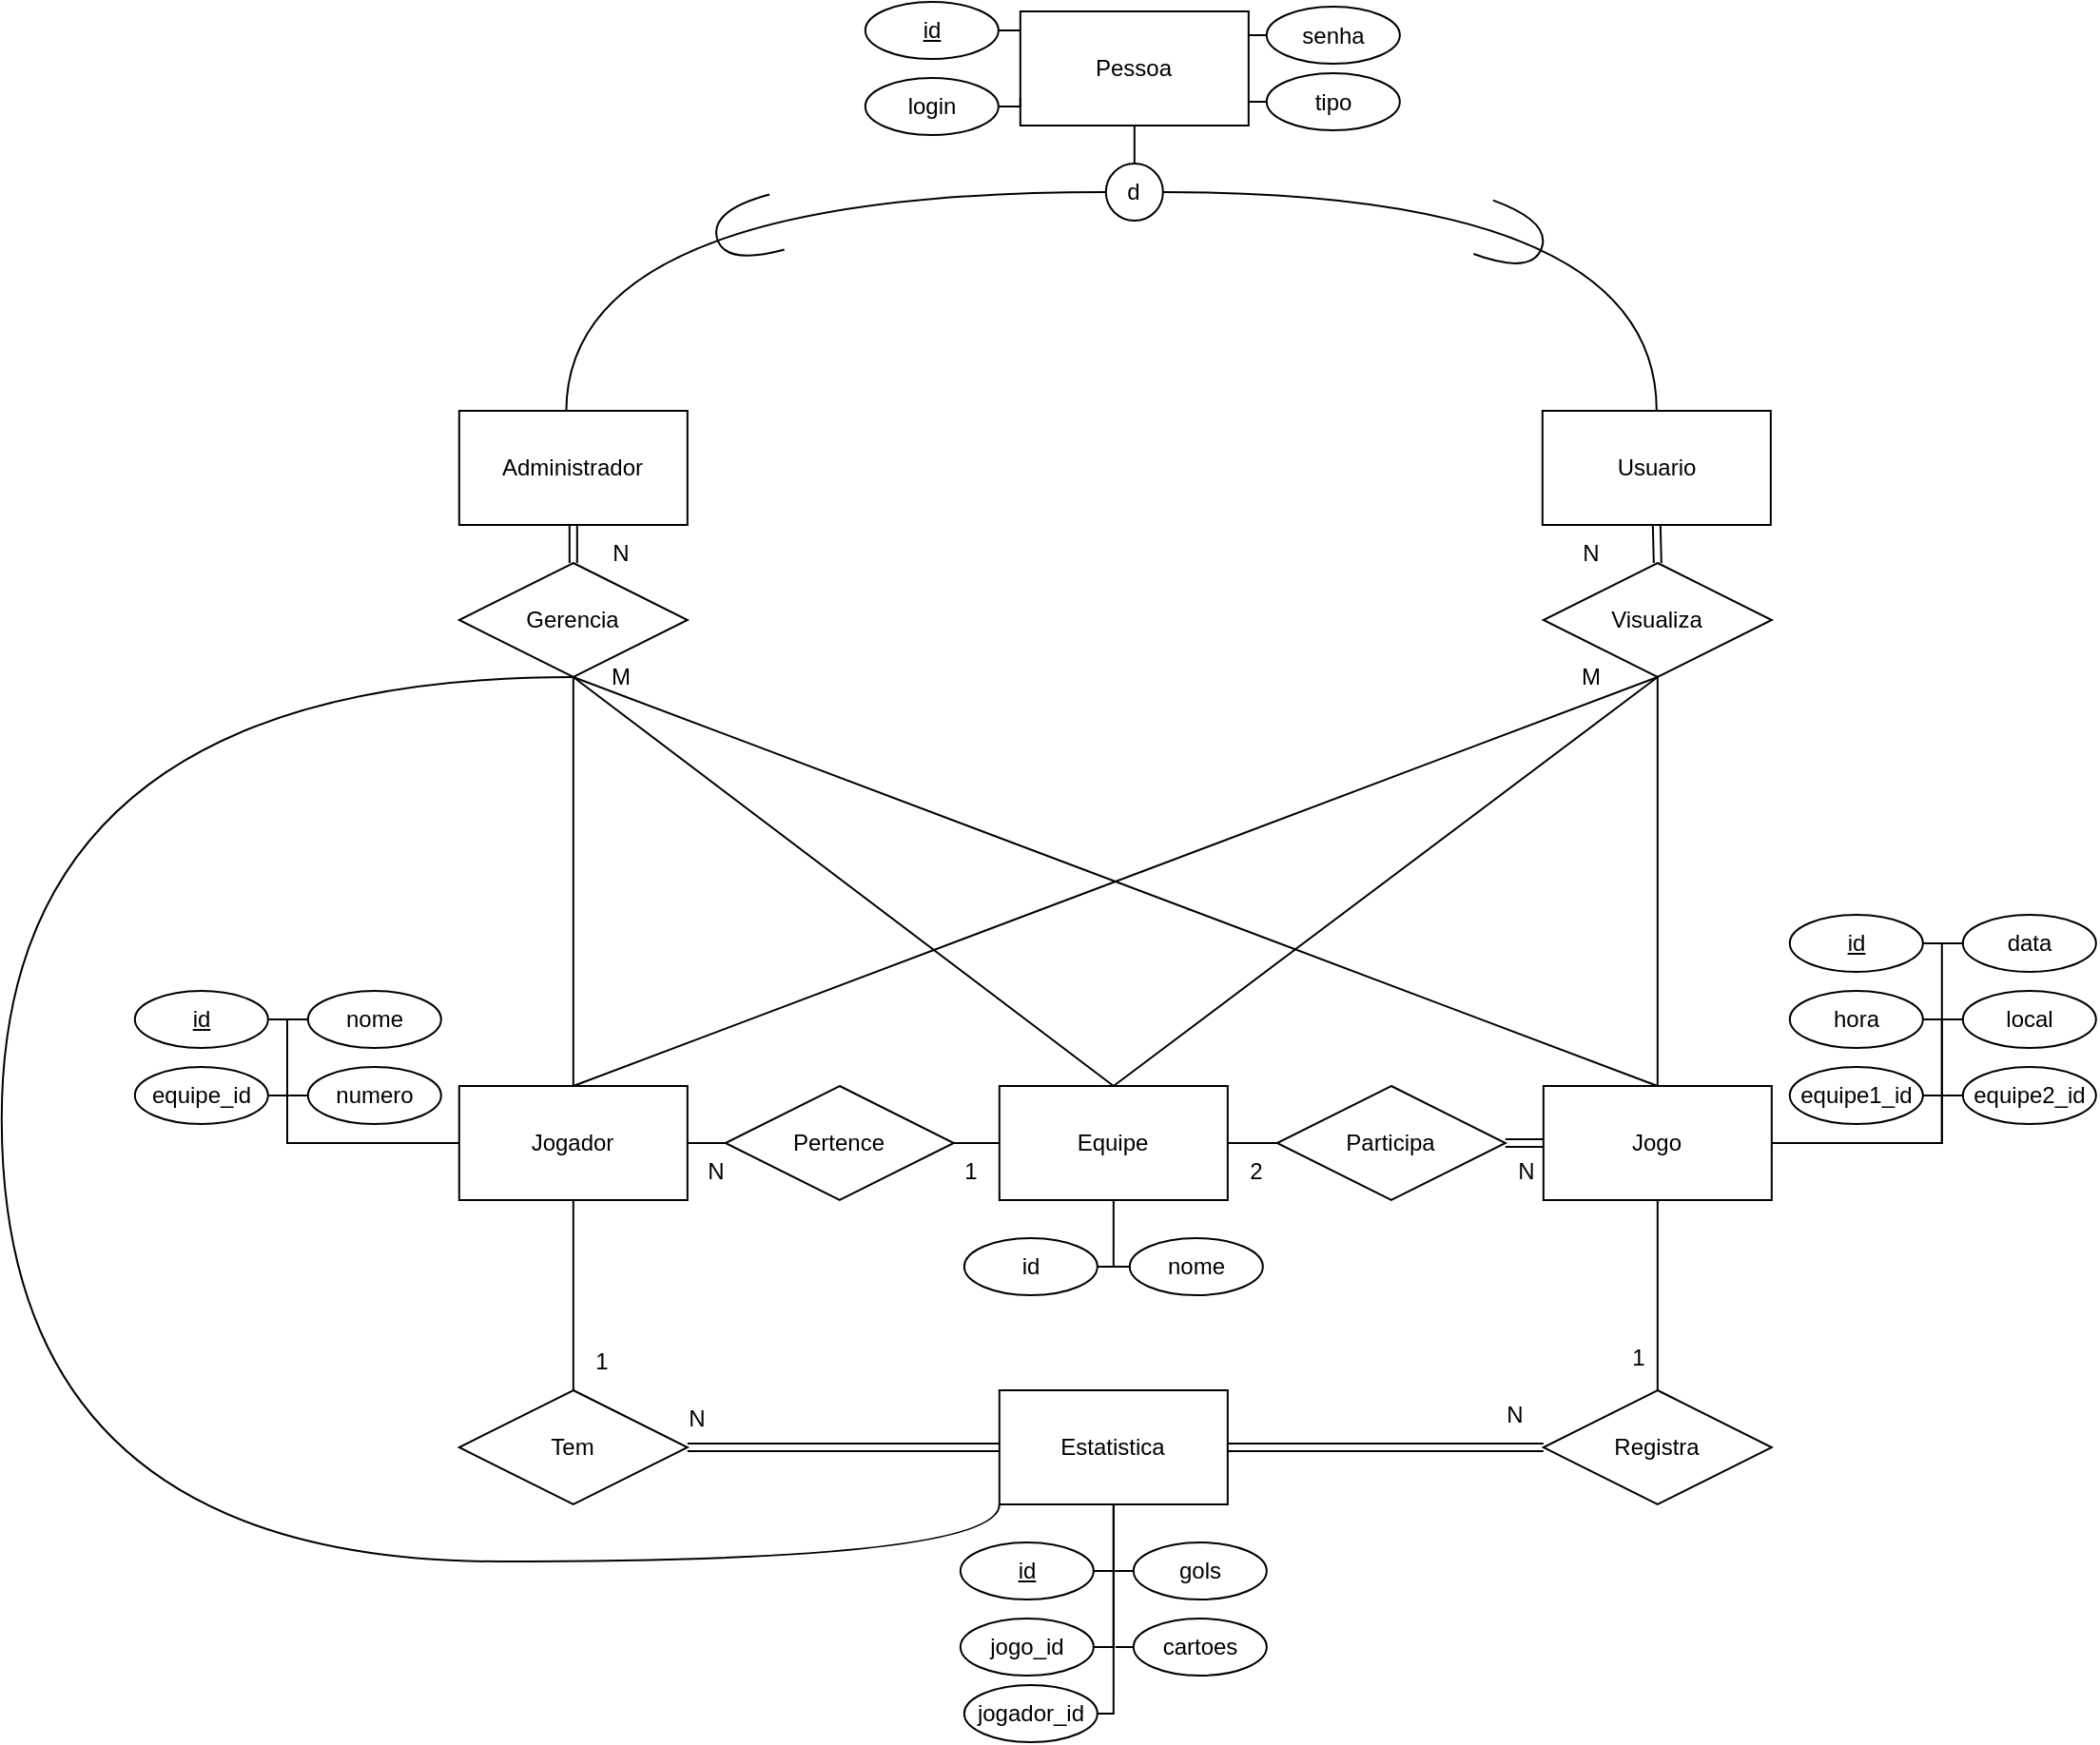 <mxfile version="26.2.13">
  <diagram name="Página-1" id="EppW8XHrt7SbsDz2OEsC">
    <mxGraphModel dx="2055" dy="638" grid="1" gridSize="10" guides="1" tooltips="1" connect="1" arrows="1" fold="1" page="1" pageScale="1" pageWidth="827" pageHeight="1169" math="0" shadow="0">
      <root>
        <mxCell id="0" />
        <mxCell id="1" parent="0" />
        <mxCell id="j0DTCVJ6tR6XMJ9f3sx3-28" style="edgeStyle=orthogonalEdgeStyle;rounded=0;orthogonalLoop=1;jettySize=auto;html=1;exitX=1;exitY=0.5;exitDx=0;exitDy=0;entryX=0;entryY=0.5;entryDx=0;entryDy=0;endArrow=none;startFill=0;" parent="1" source="j0DTCVJ6tR6XMJ9f3sx3-29" target="j0DTCVJ6tR6XMJ9f3sx3-31" edge="1">
          <mxGeometry relative="1" as="geometry" />
        </mxCell>
        <mxCell id="j0DTCVJ6tR6XMJ9f3sx3-29" value="&lt;div&gt;Jogador&lt;/div&gt;" style="rounded=0;whiteSpace=wrap;html=1;" parent="1" vertex="1">
          <mxGeometry x="-49.59" y="730" width="120" height="60" as="geometry" />
        </mxCell>
        <mxCell id="j0DTCVJ6tR6XMJ9f3sx3-30" style="edgeStyle=orthogonalEdgeStyle;rounded=0;orthogonalLoop=1;jettySize=auto;html=1;exitX=1;exitY=0.5;exitDx=0;exitDy=0;entryX=0;entryY=0.5;entryDx=0;entryDy=0;endArrow=none;startFill=0;" parent="1" source="j0DTCVJ6tR6XMJ9f3sx3-31" target="j0DTCVJ6tR6XMJ9f3sx3-33" edge="1">
          <mxGeometry relative="1" as="geometry" />
        </mxCell>
        <mxCell id="j0DTCVJ6tR6XMJ9f3sx3-31" value="&lt;div&gt;Pertence&lt;/div&gt;" style="rhombus;whiteSpace=wrap;html=1;" parent="1" vertex="1">
          <mxGeometry x="90.41" y="730" width="120" height="60" as="geometry" />
        </mxCell>
        <mxCell id="j0DTCVJ6tR6XMJ9f3sx3-32" style="edgeStyle=orthogonalEdgeStyle;rounded=0;orthogonalLoop=1;jettySize=auto;html=1;exitX=1;exitY=0.5;exitDx=0;exitDy=0;entryX=0;entryY=0.5;entryDx=0;entryDy=0;endArrow=none;startFill=0;" parent="1" source="j0DTCVJ6tR6XMJ9f3sx3-33" target="j0DTCVJ6tR6XMJ9f3sx3-35" edge="1">
          <mxGeometry relative="1" as="geometry" />
        </mxCell>
        <mxCell id="j0DTCVJ6tR6XMJ9f3sx3-33" value="Equipe" style="rounded=0;whiteSpace=wrap;html=1;" parent="1" vertex="1">
          <mxGeometry x="234.41" y="730" width="120" height="60" as="geometry" />
        </mxCell>
        <mxCell id="j0DTCVJ6tR6XMJ9f3sx3-34" style="edgeStyle=orthogonalEdgeStyle;rounded=0;orthogonalLoop=1;jettySize=auto;html=1;exitX=1;exitY=0.5;exitDx=0;exitDy=0;entryX=0;entryY=0.5;entryDx=0;entryDy=0;endArrow=none;startFill=0;shape=link;" parent="1" source="j0DTCVJ6tR6XMJ9f3sx3-35" target="j0DTCVJ6tR6XMJ9f3sx3-36" edge="1">
          <mxGeometry relative="1" as="geometry" />
        </mxCell>
        <mxCell id="j0DTCVJ6tR6XMJ9f3sx3-35" value="Participa" style="rhombus;whiteSpace=wrap;html=1;" parent="1" vertex="1">
          <mxGeometry x="380.41" y="730" width="120" height="60" as="geometry" />
        </mxCell>
        <mxCell id="j0DTCVJ6tR6XMJ9f3sx3-36" value="Jogo" style="rounded=0;whiteSpace=wrap;html=1;" parent="1" vertex="1">
          <mxGeometry x="520.41" y="730" width="120" height="60" as="geometry" />
        </mxCell>
        <mxCell id="j0DTCVJ6tR6XMJ9f3sx3-37" style="edgeStyle=orthogonalEdgeStyle;rounded=0;orthogonalLoop=1;jettySize=auto;html=1;exitX=0.5;exitY=0;exitDx=0;exitDy=0;entryX=0.5;entryY=1;entryDx=0;entryDy=0;endArrow=none;startFill=0;" parent="1" source="j0DTCVJ6tR6XMJ9f3sx3-39" target="j0DTCVJ6tR6XMJ9f3sx3-36" edge="1">
          <mxGeometry relative="1" as="geometry" />
        </mxCell>
        <mxCell id="j0DTCVJ6tR6XMJ9f3sx3-99" style="edgeStyle=orthogonalEdgeStyle;rounded=0;orthogonalLoop=1;jettySize=auto;html=1;exitX=0;exitY=0.5;exitDx=0;exitDy=0;entryX=1;entryY=0.5;entryDx=0;entryDy=0;endArrow=none;startFill=0;shape=link;" parent="1" source="j0DTCVJ6tR6XMJ9f3sx3-39" target="j0DTCVJ6tR6XMJ9f3sx3-40" edge="1">
          <mxGeometry relative="1" as="geometry" />
        </mxCell>
        <mxCell id="j0DTCVJ6tR6XMJ9f3sx3-39" value="Registra" style="rhombus;whiteSpace=wrap;html=1;" parent="1" vertex="1">
          <mxGeometry x="520.41" y="890" width="120" height="60" as="geometry" />
        </mxCell>
        <mxCell id="j0DTCVJ6tR6XMJ9f3sx3-40" value="Estatistica" style="rounded=0;whiteSpace=wrap;html=1;" parent="1" vertex="1">
          <mxGeometry x="234.41" y="890" width="120" height="60" as="geometry" />
        </mxCell>
        <mxCell id="j0DTCVJ6tR6XMJ9f3sx3-41" style="edgeStyle=orthogonalEdgeStyle;rounded=0;orthogonalLoop=1;jettySize=auto;html=1;exitX=0.5;exitY=0;exitDx=0;exitDy=0;entryX=0.5;entryY=1;entryDx=0;entryDy=0;endArrow=none;startFill=0;" parent="1" source="j0DTCVJ6tR6XMJ9f3sx3-43" target="j0DTCVJ6tR6XMJ9f3sx3-29" edge="1">
          <mxGeometry relative="1" as="geometry" />
        </mxCell>
        <mxCell id="j0DTCVJ6tR6XMJ9f3sx3-42" style="edgeStyle=orthogonalEdgeStyle;rounded=0;orthogonalLoop=1;jettySize=auto;html=1;exitX=1;exitY=0.5;exitDx=0;exitDy=0;entryX=0;entryY=0.5;entryDx=0;entryDy=0;endArrow=none;startFill=0;shape=link;" parent="1" source="j0DTCVJ6tR6XMJ9f3sx3-43" target="j0DTCVJ6tR6XMJ9f3sx3-40" edge="1">
          <mxGeometry relative="1" as="geometry" />
        </mxCell>
        <mxCell id="j0DTCVJ6tR6XMJ9f3sx3-43" value="Tem" style="rhombus;whiteSpace=wrap;html=1;" parent="1" vertex="1">
          <mxGeometry x="-49.59" y="890" width="120" height="60" as="geometry" />
        </mxCell>
        <mxCell id="j0DTCVJ6tR6XMJ9f3sx3-44" style="edgeStyle=orthogonalEdgeStyle;rounded=0;orthogonalLoop=1;jettySize=auto;html=1;exitX=1;exitY=0.5;exitDx=0;exitDy=0;endArrow=none;startFill=0;" parent="1" source="j0DTCVJ6tR6XMJ9f3sx3-45" edge="1">
          <mxGeometry relative="1" as="geometry">
            <mxPoint x="731.41" y="735" as="targetPoint" />
          </mxGeometry>
        </mxCell>
        <mxCell id="j0DTCVJ6tR6XMJ9f3sx3-45" value="equipe1_id" style="ellipse;whiteSpace=wrap;html=1;" parent="1" vertex="1">
          <mxGeometry x="649.91" y="720" width="70" height="30" as="geometry" />
        </mxCell>
        <mxCell id="j0DTCVJ6tR6XMJ9f3sx3-46" style="edgeStyle=orthogonalEdgeStyle;rounded=0;orthogonalLoop=1;jettySize=auto;html=1;exitX=1;exitY=0.5;exitDx=0;exitDy=0;endArrow=none;startFill=0;" parent="1" source="j0DTCVJ6tR6XMJ9f3sx3-47" edge="1">
          <mxGeometry relative="1" as="geometry">
            <mxPoint x="731.41" y="695" as="targetPoint" />
          </mxGeometry>
        </mxCell>
        <mxCell id="j0DTCVJ6tR6XMJ9f3sx3-47" value="hora" style="ellipse;whiteSpace=wrap;html=1;" parent="1" vertex="1">
          <mxGeometry x="649.91" y="680" width="70" height="30" as="geometry" />
        </mxCell>
        <mxCell id="j0DTCVJ6tR6XMJ9f3sx3-48" style="edgeStyle=orthogonalEdgeStyle;rounded=0;orthogonalLoop=1;jettySize=auto;html=1;exitX=0;exitY=0.5;exitDx=0;exitDy=0;endArrow=none;startFill=0;" parent="1" source="j0DTCVJ6tR6XMJ9f3sx3-49" edge="1">
          <mxGeometry relative="1" as="geometry">
            <mxPoint x="731.41" y="735" as="targetPoint" />
          </mxGeometry>
        </mxCell>
        <mxCell id="j0DTCVJ6tR6XMJ9f3sx3-49" value="equipe2_id" style="ellipse;whiteSpace=wrap;html=1;" parent="1" vertex="1">
          <mxGeometry x="740.91" y="720" width="70" height="30" as="geometry" />
        </mxCell>
        <mxCell id="j0DTCVJ6tR6XMJ9f3sx3-115" style="edgeStyle=orthogonalEdgeStyle;rounded=0;orthogonalLoop=1;jettySize=auto;html=1;exitX=0;exitY=0.5;exitDx=0;exitDy=0;entryX=1;entryY=0.5;entryDx=0;entryDy=0;endArrow=none;startFill=0;" parent="1" source="j0DTCVJ6tR6XMJ9f3sx3-51" target="j0DTCVJ6tR6XMJ9f3sx3-36" edge="1">
          <mxGeometry relative="1" as="geometry">
            <Array as="points">
              <mxPoint x="729.91" y="695" />
              <mxPoint x="729.91" y="760" />
            </Array>
          </mxGeometry>
        </mxCell>
        <mxCell id="j0DTCVJ6tR6XMJ9f3sx3-51" value="local" style="ellipse;whiteSpace=wrap;html=1;" parent="1" vertex="1">
          <mxGeometry x="740.91" y="680" width="70" height="30" as="geometry" />
        </mxCell>
        <mxCell id="j0DTCVJ6tR6XMJ9f3sx3-52" style="edgeStyle=orthogonalEdgeStyle;rounded=0;orthogonalLoop=1;jettySize=auto;html=1;exitX=0;exitY=0.5;exitDx=0;exitDy=0;endArrow=none;startFill=0;" parent="1" source="j0DTCVJ6tR6XMJ9f3sx3-53" edge="1">
          <mxGeometry relative="1" as="geometry">
            <mxPoint x="292.91" y="825" as="targetPoint" />
          </mxGeometry>
        </mxCell>
        <mxCell id="j0DTCVJ6tR6XMJ9f3sx3-53" value="nome" style="ellipse;whiteSpace=wrap;html=1;" parent="1" vertex="1">
          <mxGeometry x="302.91" y="810" width="70" height="30" as="geometry" />
        </mxCell>
        <mxCell id="j0DTCVJ6tR6XMJ9f3sx3-114" style="edgeStyle=orthogonalEdgeStyle;rounded=0;orthogonalLoop=1;jettySize=auto;html=1;exitX=1;exitY=0.5;exitDx=0;exitDy=0;entryX=0.5;entryY=1;entryDx=0;entryDy=0;endArrow=none;startFill=0;" parent="1" source="j0DTCVJ6tR6XMJ9f3sx3-55" target="j0DTCVJ6tR6XMJ9f3sx3-33" edge="1">
          <mxGeometry relative="1" as="geometry" />
        </mxCell>
        <mxCell id="j0DTCVJ6tR6XMJ9f3sx3-55" value="&lt;div&gt;id&lt;/div&gt;" style="ellipse;whiteSpace=wrap;html=1;" parent="1" vertex="1">
          <mxGeometry x="215.91" y="810" width="70" height="30" as="geometry" />
        </mxCell>
        <mxCell id="j0DTCVJ6tR6XMJ9f3sx3-56" style="edgeStyle=orthogonalEdgeStyle;rounded=0;orthogonalLoop=1;jettySize=auto;html=1;endArrow=none;startFill=0;" parent="1" edge="1">
          <mxGeometry relative="1" as="geometry">
            <mxPoint x="295.41" y="825" as="targetPoint" />
            <mxPoint x="295.91" y="825" as="sourcePoint" />
          </mxGeometry>
        </mxCell>
        <mxCell id="j0DTCVJ6tR6XMJ9f3sx3-57" style="edgeStyle=orthogonalEdgeStyle;rounded=0;orthogonalLoop=1;jettySize=auto;html=1;exitX=1;exitY=0.5;exitDx=0;exitDy=0;endArrow=none;startFill=0;" parent="1" source="j0DTCVJ6tR6XMJ9f3sx3-58" edge="1">
          <mxGeometry relative="1" as="geometry">
            <mxPoint x="-138.59" y="695" as="targetPoint" />
          </mxGeometry>
        </mxCell>
        <mxCell id="j0DTCVJ6tR6XMJ9f3sx3-58" value="&lt;u&gt;id&lt;/u&gt;" style="ellipse;whiteSpace=wrap;html=1;" parent="1" vertex="1">
          <mxGeometry x="-220.09" y="680" width="70" height="30" as="geometry" />
        </mxCell>
        <mxCell id="0IrGJ5FR2d2y25oEQgXP-39" style="edgeStyle=orthogonalEdgeStyle;rounded=0;orthogonalLoop=1;jettySize=auto;html=1;exitX=0;exitY=0.5;exitDx=0;exitDy=0;entryX=0;entryY=0.5;entryDx=0;entryDy=0;endArrow=none;startFill=0;" parent="1" source="j0DTCVJ6tR6XMJ9f3sx3-62" target="j0DTCVJ6tR6XMJ9f3sx3-29" edge="1">
          <mxGeometry relative="1" as="geometry">
            <Array as="points">
              <mxPoint x="-140" y="695" />
              <mxPoint x="-140" y="760" />
            </Array>
          </mxGeometry>
        </mxCell>
        <mxCell id="j0DTCVJ6tR6XMJ9f3sx3-62" value="nome" style="ellipse;whiteSpace=wrap;html=1;" parent="1" vertex="1">
          <mxGeometry x="-129.09" y="680" width="70" height="30" as="geometry" />
        </mxCell>
        <mxCell id="j0DTCVJ6tR6XMJ9f3sx3-65" style="edgeStyle=orthogonalEdgeStyle;rounded=0;orthogonalLoop=1;jettySize=auto;html=1;exitX=0;exitY=0.5;exitDx=0;exitDy=0;endArrow=none;startFill=0;" parent="1" source="j0DTCVJ6tR6XMJ9f3sx3-66" edge="1">
          <mxGeometry relative="1" as="geometry">
            <mxPoint x="-138.59" y="735" as="targetPoint" />
          </mxGeometry>
        </mxCell>
        <mxCell id="j0DTCVJ6tR6XMJ9f3sx3-66" value="numero" style="ellipse;whiteSpace=wrap;html=1;" parent="1" vertex="1">
          <mxGeometry x="-129.09" y="720" width="70" height="30" as="geometry" />
        </mxCell>
        <mxCell id="j0DTCVJ6tR6XMJ9f3sx3-67" style="edgeStyle=orthogonalEdgeStyle;rounded=0;orthogonalLoop=1;jettySize=auto;html=1;exitX=1;exitY=0.5;exitDx=0;exitDy=0;entryX=0.5;entryY=1;entryDx=0;entryDy=0;endArrow=none;startFill=0;" parent="1" source="j0DTCVJ6tR6XMJ9f3sx3-68" target="j0DTCVJ6tR6XMJ9f3sx3-40" edge="1">
          <mxGeometry relative="1" as="geometry">
            <Array as="points">
              <mxPoint x="294.41" y="1025" />
            </Array>
          </mxGeometry>
        </mxCell>
        <mxCell id="j0DTCVJ6tR6XMJ9f3sx3-68" value="jogo_id" style="ellipse;whiteSpace=wrap;html=1;" parent="1" vertex="1">
          <mxGeometry x="213.91" y="1010" width="70" height="30" as="geometry" />
        </mxCell>
        <mxCell id="j0DTCVJ6tR6XMJ9f3sx3-69" style="edgeStyle=orthogonalEdgeStyle;rounded=0;orthogonalLoop=1;jettySize=auto;html=1;exitX=1;exitY=0.5;exitDx=0;exitDy=0;endArrow=none;startFill=0;" parent="1" source="j0DTCVJ6tR6XMJ9f3sx3-70" edge="1">
          <mxGeometry relative="1" as="geometry">
            <mxPoint x="295.41" y="985" as="targetPoint" />
          </mxGeometry>
        </mxCell>
        <mxCell id="j0DTCVJ6tR6XMJ9f3sx3-70" value="&lt;div&gt;&lt;u&gt;id&lt;/u&gt;&lt;/div&gt;" style="ellipse;whiteSpace=wrap;html=1;" parent="1" vertex="1">
          <mxGeometry x="213.91" y="970" width="70" height="30" as="geometry" />
        </mxCell>
        <mxCell id="j0DTCVJ6tR6XMJ9f3sx3-71" style="edgeStyle=orthogonalEdgeStyle;rounded=0;orthogonalLoop=1;jettySize=auto;html=1;exitX=0;exitY=0.5;exitDx=0;exitDy=0;endArrow=none;startFill=0;" parent="1" source="j0DTCVJ6tR6XMJ9f3sx3-72" edge="1">
          <mxGeometry relative="1" as="geometry">
            <mxPoint x="295.41" y="1025" as="targetPoint" />
          </mxGeometry>
        </mxCell>
        <mxCell id="j0DTCVJ6tR6XMJ9f3sx3-72" value="cartoes" style="ellipse;whiteSpace=wrap;html=1;" parent="1" vertex="1">
          <mxGeometry x="304.91" y="1010" width="70" height="30" as="geometry" />
        </mxCell>
        <mxCell id="j0DTCVJ6tR6XMJ9f3sx3-73" style="edgeStyle=orthogonalEdgeStyle;rounded=0;orthogonalLoop=1;jettySize=auto;html=1;exitX=0;exitY=0.5;exitDx=0;exitDy=0;endArrow=none;startFill=0;" parent="1" source="j0DTCVJ6tR6XMJ9f3sx3-74" edge="1">
          <mxGeometry relative="1" as="geometry">
            <mxPoint x="295.41" y="985" as="targetPoint" />
          </mxGeometry>
        </mxCell>
        <mxCell id="j0DTCVJ6tR6XMJ9f3sx3-74" value="gols" style="ellipse;whiteSpace=wrap;html=1;" parent="1" vertex="1">
          <mxGeometry x="304.91" y="970" width="70" height="30" as="geometry" />
        </mxCell>
        <mxCell id="j0DTCVJ6tR6XMJ9f3sx3-75" style="edgeStyle=orthogonalEdgeStyle;rounded=0;orthogonalLoop=1;jettySize=auto;html=1;exitX=1;exitY=0.5;exitDx=0;exitDy=0;endArrow=none;startFill=0;" parent="1" source="j0DTCVJ6tR6XMJ9f3sx3-76" edge="1">
          <mxGeometry relative="1" as="geometry">
            <mxPoint x="-138.59" y="735" as="targetPoint" />
          </mxGeometry>
        </mxCell>
        <mxCell id="j0DTCVJ6tR6XMJ9f3sx3-76" value="equipe_id" style="ellipse;whiteSpace=wrap;html=1;" parent="1" vertex="1">
          <mxGeometry x="-220.09" y="720" width="70" height="30" as="geometry" />
        </mxCell>
        <mxCell id="j0DTCVJ6tR6XMJ9f3sx3-77" value="Pessoa" style="rounded=0;whiteSpace=wrap;html=1;" parent="1" vertex="1">
          <mxGeometry x="245.41" y="165" width="120" height="60" as="geometry" />
        </mxCell>
        <mxCell id="j0DTCVJ6tR6XMJ9f3sx3-78" style="edgeStyle=orthogonalEdgeStyle;rounded=0;orthogonalLoop=1;jettySize=auto;html=1;exitX=1;exitY=0.5;exitDx=0;exitDy=0;entryX=0;entryY=0.75;entryDx=0;entryDy=0;endArrow=none;startFill=0;" parent="1" source="j0DTCVJ6tR6XMJ9f3sx3-79" target="j0DTCVJ6tR6XMJ9f3sx3-77" edge="1">
          <mxGeometry relative="1" as="geometry" />
        </mxCell>
        <mxCell id="j0DTCVJ6tR6XMJ9f3sx3-79" value="login" style="ellipse;whiteSpace=wrap;html=1;" parent="1" vertex="1">
          <mxGeometry x="163.91" y="200" width="70" height="30" as="geometry" />
        </mxCell>
        <mxCell id="j0DTCVJ6tR6XMJ9f3sx3-80" style="edgeStyle=orthogonalEdgeStyle;rounded=0;orthogonalLoop=1;jettySize=auto;html=1;exitX=1;exitY=0.5;exitDx=0;exitDy=0;endArrow=none;startFill=0;" parent="1" source="j0DTCVJ6tR6XMJ9f3sx3-81" edge="1">
          <mxGeometry relative="1" as="geometry">
            <mxPoint x="245.41" y="175" as="targetPoint" />
          </mxGeometry>
        </mxCell>
        <mxCell id="j0DTCVJ6tR6XMJ9f3sx3-81" value="&lt;div&gt;&lt;u&gt;id&lt;/u&gt;&lt;/div&gt;" style="ellipse;whiteSpace=wrap;html=1;" parent="1" vertex="1">
          <mxGeometry x="163.91" y="160" width="70" height="30" as="geometry" />
        </mxCell>
        <mxCell id="j0DTCVJ6tR6XMJ9f3sx3-82" style="edgeStyle=orthogonalEdgeStyle;rounded=0;orthogonalLoop=1;jettySize=auto;html=1;exitX=0;exitY=0.5;exitDx=0;exitDy=0;endArrow=none;startFill=0;" parent="1" source="j0DTCVJ6tR6XMJ9f3sx3-83" edge="1">
          <mxGeometry relative="1" as="geometry">
            <mxPoint x="365.41" y="177.5" as="targetPoint" />
          </mxGeometry>
        </mxCell>
        <mxCell id="j0DTCVJ6tR6XMJ9f3sx3-83" value="senha" style="ellipse;whiteSpace=wrap;html=1;" parent="1" vertex="1">
          <mxGeometry x="374.91" y="162.5" width="70" height="30" as="geometry" />
        </mxCell>
        <mxCell id="j0DTCVJ6tR6XMJ9f3sx3-84" style="edgeStyle=orthogonalEdgeStyle;rounded=0;orthogonalLoop=1;jettySize=auto;html=1;exitX=0.5;exitY=0;exitDx=0;exitDy=0;entryX=0.5;entryY=1;entryDx=0;entryDy=0;endArrow=none;startFill=0;" parent="1" source="j0DTCVJ6tR6XMJ9f3sx3-87" target="j0DTCVJ6tR6XMJ9f3sx3-77" edge="1">
          <mxGeometry relative="1" as="geometry" />
        </mxCell>
        <mxCell id="j0DTCVJ6tR6XMJ9f3sx3-85" style="edgeStyle=orthogonalEdgeStyle;rounded=0;orthogonalLoop=1;jettySize=auto;html=1;exitX=0;exitY=0.5;exitDx=0;exitDy=0;endArrow=none;startFill=0;entryX=0.469;entryY=0.009;entryDx=0;entryDy=0;entryPerimeter=0;curved=1;startArrow=none;" parent="1" source="j0DTCVJ6tR6XMJ9f3sx3-87" target="j0DTCVJ6tR6XMJ9f3sx3-89" edge="1">
          <mxGeometry relative="1" as="geometry">
            <mxPoint x="196.41" y="375" as="targetPoint" />
          </mxGeometry>
        </mxCell>
        <mxCell id="j0DTCVJ6tR6XMJ9f3sx3-86" style="edgeStyle=orthogonalEdgeStyle;rounded=0;orthogonalLoop=1;jettySize=auto;html=1;exitX=1;exitY=0.5;exitDx=0;exitDy=0;endArrow=none;startFill=0;entryX=0.5;entryY=0;entryDx=0;entryDy=0;curved=1;" parent="1" source="j0DTCVJ6tR6XMJ9f3sx3-87" target="j0DTCVJ6tR6XMJ9f3sx3-88" edge="1">
          <mxGeometry relative="1" as="geometry">
            <mxPoint x="406.41" y="375" as="targetPoint" />
          </mxGeometry>
        </mxCell>
        <mxCell id="j0DTCVJ6tR6XMJ9f3sx3-87" value="d" style="ellipse;whiteSpace=wrap;html=1;aspect=fixed;" parent="1" vertex="1">
          <mxGeometry x="290.41" y="245" width="30" height="30" as="geometry" />
        </mxCell>
        <mxCell id="j0DTCVJ6tR6XMJ9f3sx3-97" style="edgeStyle=orthogonalEdgeStyle;rounded=0;orthogonalLoop=1;jettySize=auto;html=1;exitX=0.5;exitY=1;exitDx=0;exitDy=0;entryX=0.5;entryY=0;entryDx=0;entryDy=0;endArrow=none;startFill=0;shape=link;" parent="1" source="j0DTCVJ6tR6XMJ9f3sx3-88" target="j0DTCVJ6tR6XMJ9f3sx3-96" edge="1">
          <mxGeometry relative="1" as="geometry" />
        </mxCell>
        <mxCell id="j0DTCVJ6tR6XMJ9f3sx3-88" value="Usuario" style="rounded=0;whiteSpace=wrap;html=1;" parent="1" vertex="1">
          <mxGeometry x="519.91" y="375" width="120" height="60" as="geometry" />
        </mxCell>
        <mxCell id="j0DTCVJ6tR6XMJ9f3sx3-89" value="Administrador" style="rounded=0;whiteSpace=wrap;html=1;" parent="1" vertex="1">
          <mxGeometry x="-49.59" y="375" width="120" height="60" as="geometry" />
        </mxCell>
        <mxCell id="j0DTCVJ6tR6XMJ9f3sx3-90" style="edgeStyle=orthogonalEdgeStyle;rounded=0;orthogonalLoop=1;jettySize=auto;html=1;exitX=0.5;exitY=0;exitDx=0;exitDy=0;entryX=0.5;entryY=1;entryDx=0;entryDy=0;endArrow=none;startFill=0;shape=link;" parent="1" source="j0DTCVJ6tR6XMJ9f3sx3-91" target="j0DTCVJ6tR6XMJ9f3sx3-89" edge="1">
          <mxGeometry relative="1" as="geometry" />
        </mxCell>
        <mxCell id="j0DTCVJ6tR6XMJ9f3sx3-110" style="edgeStyle=orthogonalEdgeStyle;rounded=0;orthogonalLoop=1;jettySize=auto;html=1;exitX=0.5;exitY=1;exitDx=0;exitDy=0;entryX=0.5;entryY=0;entryDx=0;entryDy=0;curved=1;endArrow=none;startFill=0;" parent="1" source="j0DTCVJ6tR6XMJ9f3sx3-91" target="j0DTCVJ6tR6XMJ9f3sx3-29" edge="1">
          <mxGeometry relative="1" as="geometry" />
        </mxCell>
        <mxCell id="j0DTCVJ6tR6XMJ9f3sx3-111" style="rounded=0;orthogonalLoop=1;jettySize=auto;html=1;exitX=0.5;exitY=1;exitDx=0;exitDy=0;entryX=0.5;entryY=0;entryDx=0;entryDy=0;endArrow=none;startFill=0;" parent="1" source="j0DTCVJ6tR6XMJ9f3sx3-91" target="j0DTCVJ6tR6XMJ9f3sx3-33" edge="1">
          <mxGeometry relative="1" as="geometry" />
        </mxCell>
        <mxCell id="j0DTCVJ6tR6XMJ9f3sx3-112" style="rounded=0;orthogonalLoop=1;jettySize=auto;html=1;exitX=0.5;exitY=1;exitDx=0;exitDy=0;entryX=0.5;entryY=0;entryDx=0;entryDy=0;endArrow=none;startFill=0;" parent="1" source="j0DTCVJ6tR6XMJ9f3sx3-91" target="j0DTCVJ6tR6XMJ9f3sx3-36" edge="1">
          <mxGeometry relative="1" as="geometry" />
        </mxCell>
        <mxCell id="0IrGJ5FR2d2y25oEQgXP-1" style="edgeStyle=orthogonalEdgeStyle;rounded=0;orthogonalLoop=1;jettySize=auto;html=1;exitX=0.5;exitY=1;exitDx=0;exitDy=0;entryX=0;entryY=1;entryDx=0;entryDy=0;curved=1;endArrow=none;startFill=0;" parent="1" source="j0DTCVJ6tR6XMJ9f3sx3-91" target="j0DTCVJ6tR6XMJ9f3sx3-40" edge="1">
          <mxGeometry relative="1" as="geometry">
            <Array as="points">
              <mxPoint x="-290.09" y="515" />
              <mxPoint x="-290.09" y="980" />
              <mxPoint x="233.91" y="980" />
            </Array>
          </mxGeometry>
        </mxCell>
        <mxCell id="j0DTCVJ6tR6XMJ9f3sx3-91" value="&lt;div&gt;Gerencia&lt;/div&gt;" style="rhombus;whiteSpace=wrap;html=1;" parent="1" vertex="1">
          <mxGeometry x="-49.59" y="455" width="120" height="60" as="geometry" />
        </mxCell>
        <mxCell id="j0DTCVJ6tR6XMJ9f3sx3-107" style="edgeStyle=orthogonalEdgeStyle;rounded=0;orthogonalLoop=1;jettySize=auto;html=1;exitX=0.5;exitY=1;exitDx=0;exitDy=0;curved=1;endArrow=none;startFill=0;" parent="1" source="j0DTCVJ6tR6XMJ9f3sx3-96" target="j0DTCVJ6tR6XMJ9f3sx3-36" edge="1">
          <mxGeometry relative="1" as="geometry" />
        </mxCell>
        <mxCell id="j0DTCVJ6tR6XMJ9f3sx3-108" style="rounded=0;orthogonalLoop=1;jettySize=auto;html=1;exitX=0.5;exitY=1;exitDx=0;exitDy=0;entryX=0.5;entryY=0;entryDx=0;entryDy=0;endArrow=none;startFill=0;" parent="1" source="j0DTCVJ6tR6XMJ9f3sx3-96" target="j0DTCVJ6tR6XMJ9f3sx3-33" edge="1">
          <mxGeometry relative="1" as="geometry" />
        </mxCell>
        <mxCell id="j0DTCVJ6tR6XMJ9f3sx3-109" style="rounded=0;orthogonalLoop=1;jettySize=auto;html=1;exitX=0.5;exitY=1;exitDx=0;exitDy=0;entryX=0.5;entryY=0;entryDx=0;entryDy=0;endArrow=none;startFill=0;flowAnimation=0;shadow=0;" parent="1" source="j0DTCVJ6tR6XMJ9f3sx3-96" target="j0DTCVJ6tR6XMJ9f3sx3-29" edge="1">
          <mxGeometry relative="1" as="geometry" />
        </mxCell>
        <mxCell id="j0DTCVJ6tR6XMJ9f3sx3-96" value="Visualiza" style="rhombus;whiteSpace=wrap;html=1;" parent="1" vertex="1">
          <mxGeometry x="520.41" y="455" width="120" height="60" as="geometry" />
        </mxCell>
        <mxCell id="j0DTCVJ6tR6XMJ9f3sx3-116" style="edgeStyle=orthogonalEdgeStyle;rounded=0;orthogonalLoop=1;jettySize=auto;html=1;exitX=0;exitY=0.5;exitDx=0;exitDy=0;endArrow=none;startFill=0;" parent="1" source="j0DTCVJ6tR6XMJ9f3sx3-117" edge="1">
          <mxGeometry relative="1" as="geometry">
            <mxPoint x="365.41" y="212.5" as="targetPoint" />
          </mxGeometry>
        </mxCell>
        <mxCell id="j0DTCVJ6tR6XMJ9f3sx3-117" value="&lt;div&gt;tipo&lt;/div&gt;" style="ellipse;whiteSpace=wrap;html=1;" parent="1" vertex="1">
          <mxGeometry x="374.91" y="197.5" width="70" height="30" as="geometry" />
        </mxCell>
        <mxCell id="0IrGJ5FR2d2y25oEQgXP-5" value="" style="shape=requiredInterface;html=1;verticalLabelPosition=bottom;sketch=0;rotation=20;" parent="1" vertex="1">
          <mxGeometry x="487.8" y="269" width="32.61" height="30" as="geometry" />
        </mxCell>
        <mxCell id="0IrGJ5FR2d2y25oEQgXP-8" value="" style="shape=requiredInterface;html=1;verticalLabelPosition=bottom;sketch=0;rotation=-195;" parent="1" vertex="1">
          <mxGeometry x="85.41" y="265" width="32.61" height="30" as="geometry" />
        </mxCell>
        <mxCell id="0IrGJ5FR2d2y25oEQgXP-14" style="edgeStyle=orthogonalEdgeStyle;rounded=0;orthogonalLoop=1;jettySize=auto;html=1;exitX=1;exitY=0.5;exitDx=0;exitDy=0;entryX=0.5;entryY=1;entryDx=0;entryDy=0;endArrow=none;startFill=0;" parent="1" source="0IrGJ5FR2d2y25oEQgXP-10" target="j0DTCVJ6tR6XMJ9f3sx3-40" edge="1">
          <mxGeometry relative="1" as="geometry">
            <Array as="points">
              <mxPoint x="294.91" y="1060" />
            </Array>
          </mxGeometry>
        </mxCell>
        <mxCell id="0IrGJ5FR2d2y25oEQgXP-10" value="jogador_id" style="ellipse;whiteSpace=wrap;html=1;" parent="1" vertex="1">
          <mxGeometry x="215.91" y="1045" width="70" height="30" as="geometry" />
        </mxCell>
        <mxCell id="0IrGJ5FR2d2y25oEQgXP-19" style="edgeStyle=orthogonalEdgeStyle;rounded=0;orthogonalLoop=1;jettySize=auto;html=1;exitX=0;exitY=0.5;exitDx=0;exitDy=0;entryX=1;entryY=0.5;entryDx=0;entryDy=0;endArrow=none;startFill=0;" parent="1" source="0IrGJ5FR2d2y25oEQgXP-15" target="j0DTCVJ6tR6XMJ9f3sx3-36" edge="1">
          <mxGeometry relative="1" as="geometry">
            <Array as="points">
              <mxPoint x="729.91" y="655" />
              <mxPoint x="729.91" y="760" />
            </Array>
          </mxGeometry>
        </mxCell>
        <mxCell id="0IrGJ5FR2d2y25oEQgXP-15" value="data" style="ellipse;whiteSpace=wrap;html=1;" parent="1" vertex="1">
          <mxGeometry x="740.91" y="640" width="70" height="30" as="geometry" />
        </mxCell>
        <mxCell id="0IrGJ5FR2d2y25oEQgXP-20" style="edgeStyle=orthogonalEdgeStyle;rounded=0;orthogonalLoop=1;jettySize=auto;html=1;exitX=1;exitY=0.5;exitDx=0;exitDy=0;endArrow=none;startFill=0;" parent="1" source="0IrGJ5FR2d2y25oEQgXP-16" edge="1">
          <mxGeometry relative="1" as="geometry">
            <mxPoint x="729.91" y="655.263" as="targetPoint" />
          </mxGeometry>
        </mxCell>
        <mxCell id="0IrGJ5FR2d2y25oEQgXP-16" value="&lt;div&gt;&lt;u&gt;id&lt;/u&gt;&lt;/div&gt;" style="ellipse;whiteSpace=wrap;html=1;" parent="1" vertex="1">
          <mxGeometry x="649.91" y="640" width="70" height="30" as="geometry" />
        </mxCell>
        <mxCell id="0IrGJ5FR2d2y25oEQgXP-26" value="N" style="text;html=1;align=center;verticalAlign=middle;resizable=0;points=[];autosize=1;strokeColor=none;fillColor=none;" parent="1" vertex="1">
          <mxGeometry x="20" y="435" width="30" height="30" as="geometry" />
        </mxCell>
        <mxCell id="0IrGJ5FR2d2y25oEQgXP-27" value="M" style="text;html=1;align=center;verticalAlign=middle;resizable=0;points=[];autosize=1;strokeColor=none;fillColor=none;" parent="1" vertex="1">
          <mxGeometry x="20" y="500" width="30" height="30" as="geometry" />
        </mxCell>
        <mxCell id="0IrGJ5FR2d2y25oEQgXP-28" value="N" style="text;html=1;align=center;verticalAlign=middle;resizable=0;points=[];autosize=1;strokeColor=none;fillColor=none;" parent="1" vertex="1">
          <mxGeometry x="530" y="435" width="30" height="30" as="geometry" />
        </mxCell>
        <mxCell id="0IrGJ5FR2d2y25oEQgXP-29" value="M" style="text;html=1;align=center;verticalAlign=middle;resizable=0;points=[];autosize=1;strokeColor=none;fillColor=none;" parent="1" vertex="1">
          <mxGeometry x="530" y="500" width="30" height="30" as="geometry" />
        </mxCell>
        <mxCell id="0IrGJ5FR2d2y25oEQgXP-30" value="1" style="text;html=1;align=center;verticalAlign=middle;resizable=0;points=[];autosize=1;strokeColor=none;fillColor=none;" parent="1" vertex="1">
          <mxGeometry x="10" y="860" width="30" height="30" as="geometry" />
        </mxCell>
        <mxCell id="0IrGJ5FR2d2y25oEQgXP-31" value="N" style="text;html=1;align=center;verticalAlign=middle;resizable=0;points=[];autosize=1;strokeColor=none;fillColor=none;" parent="1" vertex="1">
          <mxGeometry x="60.41" y="890" width="30" height="30" as="geometry" />
        </mxCell>
        <mxCell id="0IrGJ5FR2d2y25oEQgXP-32" value="N" style="text;html=1;align=center;verticalAlign=middle;resizable=0;points=[];autosize=1;strokeColor=none;fillColor=none;" parent="1" vertex="1">
          <mxGeometry x="490.41" y="888" width="30" height="30" as="geometry" />
        </mxCell>
        <mxCell id="0IrGJ5FR2d2y25oEQgXP-33" value="1" style="text;html=1;align=center;verticalAlign=middle;resizable=0;points=[];autosize=1;strokeColor=none;fillColor=none;" parent="1" vertex="1">
          <mxGeometry x="555" y="858" width="30" height="30" as="geometry" />
        </mxCell>
        <mxCell id="0IrGJ5FR2d2y25oEQgXP-34" value="2" style="text;html=1;align=center;verticalAlign=middle;resizable=0;points=[];autosize=1;strokeColor=none;fillColor=none;" parent="1" vertex="1">
          <mxGeometry x="354.41" y="760" width="30" height="30" as="geometry" />
        </mxCell>
        <mxCell id="0IrGJ5FR2d2y25oEQgXP-35" value="N" style="text;html=1;align=center;verticalAlign=middle;resizable=0;points=[];autosize=1;strokeColor=none;fillColor=none;" parent="1" vertex="1">
          <mxGeometry x="496" y="760" width="30" height="30" as="geometry" />
        </mxCell>
        <mxCell id="0IrGJ5FR2d2y25oEQgXP-36" value="N" style="text;html=1;align=center;verticalAlign=middle;resizable=0;points=[];autosize=1;strokeColor=none;fillColor=none;" parent="1" vertex="1">
          <mxGeometry x="70.41" y="760" width="30" height="30" as="geometry" />
        </mxCell>
        <mxCell id="0IrGJ5FR2d2y25oEQgXP-37" value="1" style="text;html=1;align=center;verticalAlign=middle;resizable=0;points=[];autosize=1;strokeColor=none;fillColor=none;" parent="1" vertex="1">
          <mxGeometry x="204.41" y="760" width="30" height="30" as="geometry" />
        </mxCell>
      </root>
    </mxGraphModel>
  </diagram>
</mxfile>
